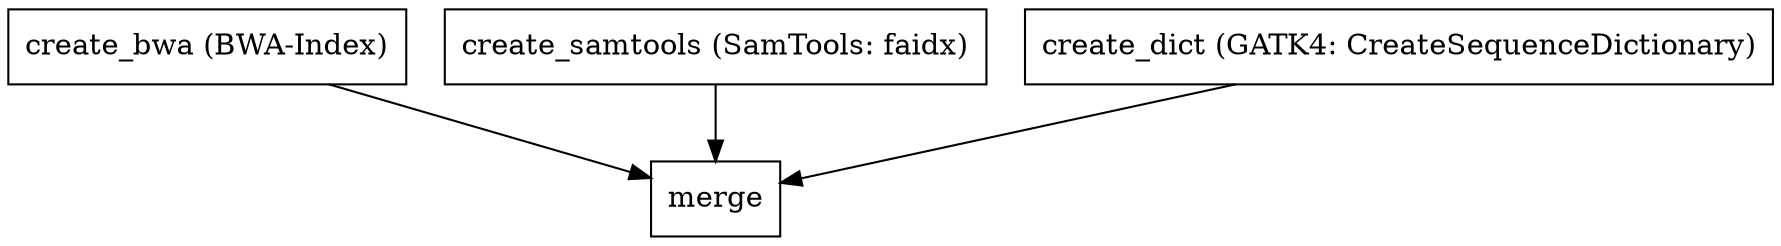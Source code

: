 // Index Fasta reference
digraph IndexFasta {
	node [shape=record]
	create_bwa [label="create_bwa (BWA-Index)"]
	create_samtools [label="create_samtools (SamTools: faidx)"]
	create_dict [label="create_dict (GATK4: CreateSequenceDictionary)"]
	merge [label=merge]
	create_samtools -> merge
	create_dict -> merge
	create_bwa -> merge
}
